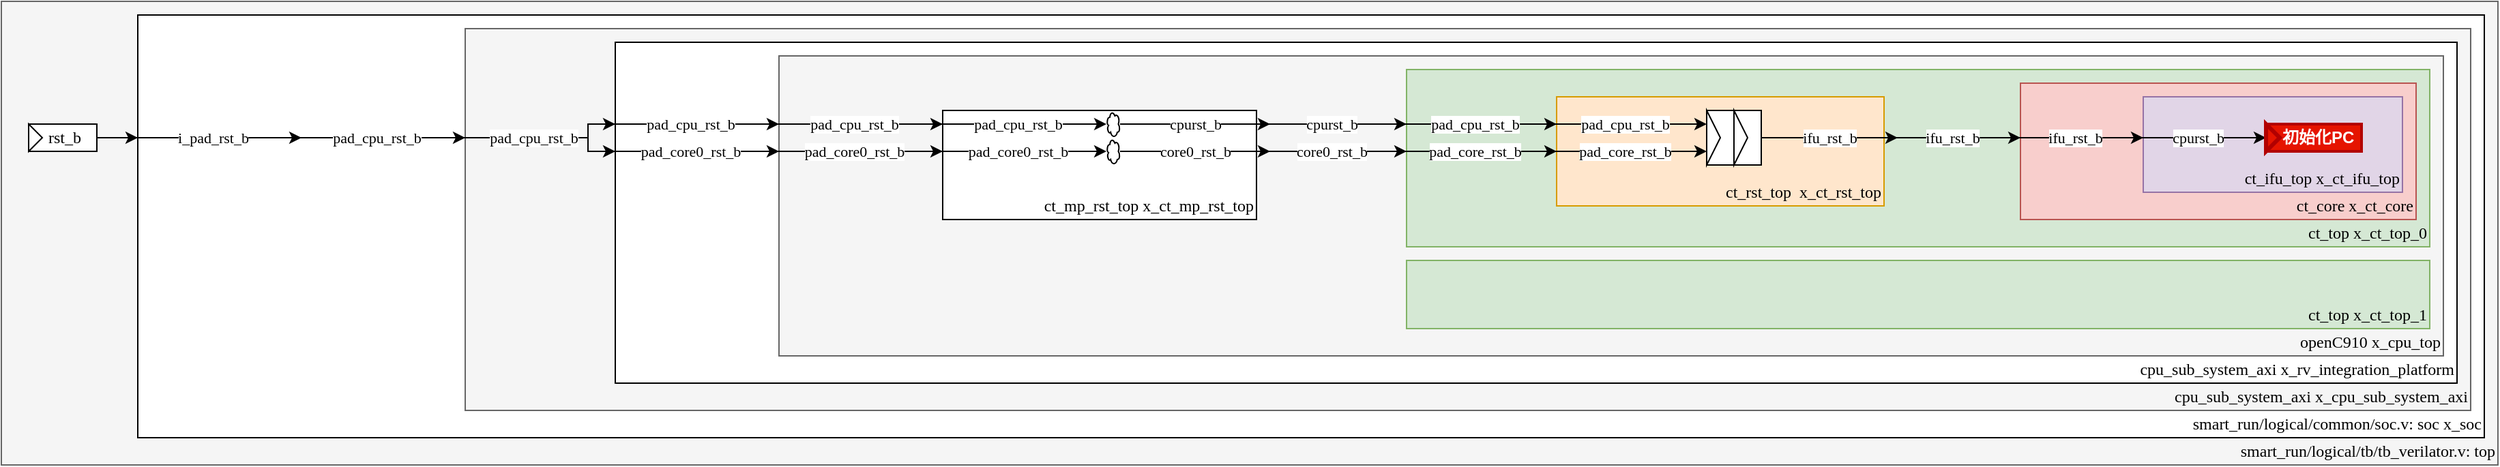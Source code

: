 <mxfile version="24.3.1" type="device">
  <diagram name="Page-1" id="-wSlq7OUx_sQ-0NJnqKV">
    <mxGraphModel dx="4573" dy="969" grid="1" gridSize="10" guides="0" tooltips="1" connect="0" arrows="0" fold="1" page="1" pageScale="1" pageWidth="3300" pageHeight="4681" math="0" shadow="0">
      <root>
        <mxCell id="0" />
        <mxCell id="1" parent="0" />
        <mxCell id="4IDGQpQeDP0Xl2C5tdxJ-37" value="" style="rounded=0;whiteSpace=wrap;html=1;fontFamily=mono;fillColor=#f5f5f5;fontColor=#333333;strokeColor=#666666;" vertex="1" parent="1">
          <mxGeometry x="-680" width="1830" height="340" as="geometry" />
        </mxCell>
        <mxCell id="4IDGQpQeDP0Xl2C5tdxJ-31" value="" style="rounded=0;whiteSpace=wrap;html=1;fontFamily=mono;" vertex="1" parent="1">
          <mxGeometry x="-580" y="10" width="1720" height="310" as="geometry" />
        </mxCell>
        <mxCell id="4IDGQpQeDP0Xl2C5tdxJ-27" value="" style="rounded=0;whiteSpace=wrap;html=1;fontFamily=mono;fillColor=#f5f5f5;fontColor=#333333;strokeColor=#666666;" vertex="1" parent="1">
          <mxGeometry x="-340" y="20" width="1470" height="280" as="geometry" />
        </mxCell>
        <mxCell id="4IDGQpQeDP0Xl2C5tdxJ-26" value="pad_cpu_rst_b" style="endArrow=classic;html=1;rounded=0;fontFamily=mono;" edge="1" parent="1">
          <mxGeometry width="50" height="50" relative="1" as="geometry">
            <mxPoint x="-360" y="100" as="sourcePoint" />
            <mxPoint x="-230" y="110" as="targetPoint" />
            <Array as="points">
              <mxPoint x="-250" y="100" />
              <mxPoint x="-250" y="110" />
            </Array>
          </mxGeometry>
        </mxCell>
        <mxCell id="4IDGQpQeDP0Xl2C5tdxJ-23" value="" style="rounded=0;whiteSpace=wrap;html=1;fontFamily=mono;" vertex="1" parent="1">
          <mxGeometry x="-230" y="30" width="1350" height="250" as="geometry" />
        </mxCell>
        <mxCell id="4IDGQpQeDP0Xl2C5tdxJ-10" value="" style="rounded=0;whiteSpace=wrap;html=1;fontFamily=mono;fillColor=#f5f5f5;fontColor=#333333;strokeColor=#666666;" vertex="1" parent="1">
          <mxGeometry x="-110" y="40" width="1220" height="220" as="geometry" />
        </mxCell>
        <mxCell id="4IDGQpQeDP0Xl2C5tdxJ-1" value="" style="rounded=0;whiteSpace=wrap;html=1;fontFamily=mono;" vertex="1" parent="1">
          <mxGeometry x="10" y="80" width="230" height="80" as="geometry" />
        </mxCell>
        <mxCell id="4IDGQpQeDP0Xl2C5tdxJ-4" value="core0_rst_b" style="endArrow=classic;html=1;rounded=0;endFill=1;fontFamily=mono;" edge="1" parent="1" source="4IDGQpQeDP0Xl2C5tdxJ-15">
          <mxGeometry width="50" height="50" relative="1" as="geometry">
            <mxPoint x="140.0" y="110" as="sourcePoint" />
            <mxPoint x="250" y="110" as="targetPoint" />
          </mxGeometry>
        </mxCell>
        <mxCell id="4IDGQpQeDP0Xl2C5tdxJ-5" value="cpurst_b" style="endArrow=classic;html=1;rounded=0;endFill=1;fontFamily=mono;" edge="1" parent="1" source="4IDGQpQeDP0Xl2C5tdxJ-14">
          <mxGeometry width="50" height="50" relative="1" as="geometry">
            <mxPoint x="140.0" y="90" as="sourcePoint" />
            <mxPoint x="250" y="90" as="targetPoint" />
          </mxGeometry>
        </mxCell>
        <mxCell id="4IDGQpQeDP0Xl2C5tdxJ-6" value="pad_core0_rst_b" style="endArrow=classic;html=1;rounded=0;fontFamily=mono;" edge="1" parent="1" target="4IDGQpQeDP0Xl2C5tdxJ-15">
          <mxGeometry width="50" height="50" relative="1" as="geometry">
            <mxPoint y="110" as="sourcePoint" />
            <mxPoint x="130.0" y="110" as="targetPoint" />
          </mxGeometry>
        </mxCell>
        <mxCell id="4IDGQpQeDP0Xl2C5tdxJ-8" value="pad_cpu_rst_b" style="endArrow=classic;html=1;rounded=0;fontFamily=mono;" edge="1" target="4IDGQpQeDP0Xl2C5tdxJ-14" parent="1">
          <mxGeometry width="50" height="50" relative="1" as="geometry">
            <mxPoint y="90" as="sourcePoint" />
            <mxPoint x="130.0" y="90" as="targetPoint" />
          </mxGeometry>
        </mxCell>
        <mxCell id="4IDGQpQeDP0Xl2C5tdxJ-11" value="openC910 x_cpu_top" style="text;html=1;align=right;verticalAlign=middle;whiteSpace=wrap;rounded=0;fontFamily=mono;" vertex="1" parent="1">
          <mxGeometry x="970" y="240" width="140" height="20" as="geometry" />
        </mxCell>
        <mxCell id="4IDGQpQeDP0Xl2C5tdxJ-13" value="&lt;span style=&quot;text-wrap: nowrap;&quot;&gt;ct_mp_rst_top&amp;nbsp;x_ct_mp_rst_top&lt;/span&gt;" style="text;html=1;align=right;verticalAlign=middle;whiteSpace=wrap;rounded=0;fontFamily=mono;" vertex="1" parent="1">
          <mxGeometry x="20" y="140" width="220" height="20" as="geometry" />
        </mxCell>
        <mxCell id="4IDGQpQeDP0Xl2C5tdxJ-14" value="" style="ellipse;shape=cloud;whiteSpace=wrap;html=1;fontFamily=mono;" vertex="1" parent="1">
          <mxGeometry x="130" y="80" width="10" height="20" as="geometry" />
        </mxCell>
        <mxCell id="4IDGQpQeDP0Xl2C5tdxJ-15" value="" style="ellipse;shape=cloud;whiteSpace=wrap;html=1;fontFamily=mono;" vertex="1" parent="1">
          <mxGeometry x="130" y="100" width="10" height="20" as="geometry" />
        </mxCell>
        <mxCell id="4IDGQpQeDP0Xl2C5tdxJ-16" value="pad_cpu_rst_b" style="endArrow=classic;html=1;rounded=0;fontFamily=mono;" edge="1" parent="1">
          <mxGeometry width="50" height="50" relative="1" as="geometry">
            <mxPoint x="-120" y="90" as="sourcePoint" />
            <mxPoint x="10" y="90" as="targetPoint" />
          </mxGeometry>
        </mxCell>
        <mxCell id="4IDGQpQeDP0Xl2C5tdxJ-17" value="pad_core0_rst_b" style="endArrow=classic;html=1;rounded=0;fontFamily=mono;" edge="1" parent="1">
          <mxGeometry width="50" height="50" relative="1" as="geometry">
            <mxPoint x="-120" y="110" as="sourcePoint" />
            <mxPoint x="10" y="110" as="targetPoint" />
          </mxGeometry>
        </mxCell>
        <mxCell id="4IDGQpQeDP0Xl2C5tdxJ-21" value="pad_cpu_rst_b" style="endArrow=classic;html=1;rounded=0;fontFamily=mono;" edge="1" parent="1">
          <mxGeometry width="50" height="50" relative="1" as="geometry">
            <mxPoint x="-240" y="90" as="sourcePoint" />
            <mxPoint x="-110" y="90" as="targetPoint" />
          </mxGeometry>
        </mxCell>
        <mxCell id="4IDGQpQeDP0Xl2C5tdxJ-22" value="pad_core0_rst_b" style="endArrow=classic;html=1;rounded=0;fontFamily=mono;" edge="1" parent="1">
          <mxGeometry width="50" height="50" relative="1" as="geometry">
            <mxPoint x="-240" y="110" as="sourcePoint" />
            <mxPoint x="-110" y="110" as="targetPoint" />
          </mxGeometry>
        </mxCell>
        <mxCell id="4IDGQpQeDP0Xl2C5tdxJ-24" value="cpu_sub_system_axi&amp;nbsp;x_rv_integration_platform" style="text;html=1;align=right;verticalAlign=middle;whiteSpace=wrap;rounded=0;fontFamily=mono;" vertex="1" parent="1">
          <mxGeometry x="780" y="260" width="340" height="20" as="geometry" />
        </mxCell>
        <mxCell id="4IDGQpQeDP0Xl2C5tdxJ-25" value="pad_cpu_rst_b" style="endArrow=classic;html=1;rounded=0;fontFamily=mono;" edge="1" parent="1">
          <mxGeometry width="50" height="50" relative="1" as="geometry">
            <mxPoint x="-360" y="100" as="sourcePoint" />
            <mxPoint x="-230" y="90" as="targetPoint" />
            <Array as="points">
              <mxPoint x="-250" y="100" />
              <mxPoint x="-250" y="90" />
            </Array>
          </mxGeometry>
        </mxCell>
        <mxCell id="4IDGQpQeDP0Xl2C5tdxJ-28" value="cpu_sub_system_axi&amp;nbsp;x_cpu_sub_system_axi" style="text;html=1;align=right;verticalAlign=middle;whiteSpace=wrap;rounded=0;fontFamily=mono;" vertex="1" parent="1">
          <mxGeometry x="790" y="280" width="340" height="20" as="geometry" />
        </mxCell>
        <mxCell id="4IDGQpQeDP0Xl2C5tdxJ-29" value="pad_cpu_rst_b" style="endArrow=classic;html=1;rounded=0;fontFamily=mono;" edge="1" parent="1">
          <mxGeometry width="50" height="50" relative="1" as="geometry">
            <mxPoint x="-470" y="100" as="sourcePoint" />
            <mxPoint x="-340" y="100" as="targetPoint" />
          </mxGeometry>
        </mxCell>
        <mxCell id="4IDGQpQeDP0Xl2C5tdxJ-30" value="i_pad_rst_b" style="endArrow=classic;html=1;rounded=0;fontFamily=mono;" edge="1" parent="1">
          <mxGeometry width="50" height="50" relative="1" as="geometry">
            <mxPoint x="-590" y="100" as="sourcePoint" />
            <mxPoint x="-460" y="100" as="targetPoint" />
          </mxGeometry>
        </mxCell>
        <mxCell id="4IDGQpQeDP0Xl2C5tdxJ-32" value="smart_run/logical/common/soc.v: soc x_soc" style="text;html=1;align=right;verticalAlign=middle;whiteSpace=wrap;rounded=0;fontFamily=mono;" vertex="1" parent="1">
          <mxGeometry x="800" y="300" width="340" height="20" as="geometry" />
        </mxCell>
        <mxCell id="4IDGQpQeDP0Xl2C5tdxJ-33" value="" style="endArrow=classic;html=1;rounded=0;fontFamily=mono;" edge="1" parent="1" source="4IDGQpQeDP0Xl2C5tdxJ-35">
          <mxGeometry width="50" height="50" relative="1" as="geometry">
            <mxPoint x="-640" y="100" as="sourcePoint" />
            <mxPoint x="-580" y="100" as="targetPoint" />
          </mxGeometry>
        </mxCell>
        <mxCell id="4IDGQpQeDP0Xl2C5tdxJ-35" value="&amp;nbsp;rst_b" style="rounded=0;whiteSpace=wrap;html=1;fontFamily=mono;" vertex="1" parent="1">
          <mxGeometry x="-660" y="90" width="50" height="20" as="geometry" />
        </mxCell>
        <mxCell id="4IDGQpQeDP0Xl2C5tdxJ-36" value="" style="triangle;whiteSpace=wrap;html=1;fontFamily=mono;" vertex="1" parent="1">
          <mxGeometry x="-660" y="90" width="10" height="20" as="geometry" />
        </mxCell>
        <mxCell id="4IDGQpQeDP0Xl2C5tdxJ-38" value="smart_run/logical/tb/tb_verilator.v: top" style="text;html=1;align=right;verticalAlign=middle;whiteSpace=wrap;rounded=0;fontFamily=mono;" vertex="1" parent="1">
          <mxGeometry x="810" y="320" width="340" height="20" as="geometry" />
        </mxCell>
        <mxCell id="4IDGQpQeDP0Xl2C5tdxJ-39" value="" style="rounded=0;whiteSpace=wrap;html=1;fontFamily=mono;fillColor=#d5e8d4;strokeColor=#82b366;" vertex="1" parent="1">
          <mxGeometry x="350" y="50" width="750" height="130" as="geometry" />
        </mxCell>
        <mxCell id="4IDGQpQeDP0Xl2C5tdxJ-41" value="ct_top x_ct_top_0" style="text;html=1;align=right;verticalAlign=middle;whiteSpace=wrap;rounded=0;fontFamily=mono;" vertex="1" parent="1">
          <mxGeometry x="960" y="160" width="140" height="20" as="geometry" />
        </mxCell>
        <mxCell id="4IDGQpQeDP0Xl2C5tdxJ-42" value="" style="rounded=0;whiteSpace=wrap;html=1;fontFamily=mono;fillColor=#d5e8d4;strokeColor=#82b366;" vertex="1" parent="1">
          <mxGeometry x="350" y="190" width="750" height="50" as="geometry" />
        </mxCell>
        <mxCell id="4IDGQpQeDP0Xl2C5tdxJ-43" value="ct_top x_ct_top_1" style="text;html=1;align=right;verticalAlign=middle;whiteSpace=wrap;rounded=0;fontFamily=mono;" vertex="1" parent="1">
          <mxGeometry x="960" y="220" width="140" height="20" as="geometry" />
        </mxCell>
        <mxCell id="4IDGQpQeDP0Xl2C5tdxJ-44" value="pad_core_rst_b" style="endArrow=classic;html=1;rounded=0;endFill=1;fontFamily=mono;" edge="1" parent="1">
          <mxGeometry width="50" height="50" relative="1" as="geometry">
            <mxPoint x="340" y="110" as="sourcePoint" />
            <mxPoint x="460" y="110" as="targetPoint" />
          </mxGeometry>
        </mxCell>
        <mxCell id="4IDGQpQeDP0Xl2C5tdxJ-45" value="pad_cpu_rst_b" style="endArrow=classic;html=1;rounded=0;endFill=1;fontFamily=mono;" edge="1" parent="1">
          <mxGeometry width="50" height="50" relative="1" as="geometry">
            <mxPoint x="340" y="90" as="sourcePoint" />
            <mxPoint x="460" y="90" as="targetPoint" />
          </mxGeometry>
        </mxCell>
        <mxCell id="4IDGQpQeDP0Xl2C5tdxJ-46" value="" style="rounded=0;whiteSpace=wrap;html=1;fontFamily=mono;fillColor=#ffe6cc;strokeColor=#d79b00;" vertex="1" parent="1">
          <mxGeometry x="460" y="70" width="240" height="80" as="geometry" />
        </mxCell>
        <mxCell id="4IDGQpQeDP0Xl2C5tdxJ-47" value="pad_cpu_rst_b" style="endArrow=classic;html=1;rounded=0;endFill=1;fontFamily=mono;" edge="1" parent="1">
          <mxGeometry width="50" height="50" relative="1" as="geometry">
            <mxPoint x="450" y="90" as="sourcePoint" />
            <mxPoint x="570" y="90" as="targetPoint" />
          </mxGeometry>
        </mxCell>
        <mxCell id="4IDGQpQeDP0Xl2C5tdxJ-48" value="pad_core_rst_b" style="endArrow=classic;html=1;rounded=0;endFill=1;fontFamily=mono;" edge="1" parent="1">
          <mxGeometry width="50" height="50" relative="1" as="geometry">
            <mxPoint x="450" y="110" as="sourcePoint" />
            <mxPoint x="570" y="110" as="targetPoint" />
          </mxGeometry>
        </mxCell>
        <mxCell id="4IDGQpQeDP0Xl2C5tdxJ-49" value="ct_rst_top&amp;nbsp; x_ct_rst_top" style="text;html=1;align=right;verticalAlign=middle;whiteSpace=wrap;rounded=0;fontFamily=mono;" vertex="1" parent="1">
          <mxGeometry x="510" y="130" width="190" height="20" as="geometry" />
        </mxCell>
        <mxCell id="4IDGQpQeDP0Xl2C5tdxJ-50" value="" style="rounded=0;whiteSpace=wrap;html=1;" vertex="1" parent="1">
          <mxGeometry x="570" y="80" width="20" height="40" as="geometry" />
        </mxCell>
        <mxCell id="4IDGQpQeDP0Xl2C5tdxJ-51" value="" style="triangle;whiteSpace=wrap;html=1;" vertex="1" parent="1">
          <mxGeometry x="570" y="80" width="10" height="40" as="geometry" />
        </mxCell>
        <mxCell id="4IDGQpQeDP0Xl2C5tdxJ-53" value="" style="rounded=0;whiteSpace=wrap;html=1;" vertex="1" parent="1">
          <mxGeometry x="590" y="80" width="20" height="40" as="geometry" />
        </mxCell>
        <mxCell id="4IDGQpQeDP0Xl2C5tdxJ-52" value="" style="triangle;whiteSpace=wrap;html=1;" vertex="1" parent="1">
          <mxGeometry x="590" y="80" width="10" height="40" as="geometry" />
        </mxCell>
        <mxCell id="4IDGQpQeDP0Xl2C5tdxJ-55" value="ifu_rst_b" style="endArrow=classic;html=1;rounded=0;endFill=1;fontFamily=mono;" edge="1" parent="1">
          <mxGeometry width="50" height="50" relative="1" as="geometry">
            <mxPoint x="610" y="100" as="sourcePoint" />
            <mxPoint x="710" y="100" as="targetPoint" />
          </mxGeometry>
        </mxCell>
        <mxCell id="4IDGQpQeDP0Xl2C5tdxJ-56" value="" style="rounded=0;whiteSpace=wrap;html=1;fontFamily=mono;fillColor=#f8cecc;strokeColor=#b85450;" vertex="1" parent="1">
          <mxGeometry x="800" y="60" width="290" height="100" as="geometry" />
        </mxCell>
        <mxCell id="4IDGQpQeDP0Xl2C5tdxJ-57" value="ct_core x_ct_core" style="text;html=1;align=right;verticalAlign=middle;whiteSpace=wrap;rounded=0;fontFamily=mono;" vertex="1" parent="1">
          <mxGeometry x="940" y="140" width="150" height="20" as="geometry" />
        </mxCell>
        <mxCell id="4IDGQpQeDP0Xl2C5tdxJ-58" value="ifu_rst_b" style="endArrow=classic;html=1;rounded=0;endFill=1;fontFamily=mono;" edge="1" parent="1">
          <mxGeometry width="50" height="50" relative="1" as="geometry">
            <mxPoint x="790" y="100" as="sourcePoint" />
            <mxPoint x="890" y="100" as="targetPoint" />
          </mxGeometry>
        </mxCell>
        <mxCell id="4IDGQpQeDP0Xl2C5tdxJ-59" value="" style="rounded=0;whiteSpace=wrap;html=1;fontFamily=mono;fillColor=#e1d5e7;strokeColor=#9673a6;" vertex="1" parent="1">
          <mxGeometry x="890" y="70" width="190" height="70" as="geometry" />
        </mxCell>
        <mxCell id="4IDGQpQeDP0Xl2C5tdxJ-60" value="ct_ifu_top x_ct_ifu_top" style="text;html=1;align=right;verticalAlign=middle;whiteSpace=wrap;rounded=0;fontFamily=mono;" vertex="1" parent="1">
          <mxGeometry x="900" y="120" width="180" height="20" as="geometry" />
        </mxCell>
        <mxCell id="4IDGQpQeDP0Xl2C5tdxJ-62" value="cpurst_b" style="endArrow=classic;html=1;rounded=0;endFill=1;fontFamily=mono;" edge="1" parent="1">
          <mxGeometry width="50" height="50" relative="1" as="geometry">
            <mxPoint x="880" y="100" as="sourcePoint" />
            <mxPoint x="980" y="100" as="targetPoint" />
          </mxGeometry>
        </mxCell>
        <mxCell id="4IDGQpQeDP0Xl2C5tdxJ-63" value="cpurst_b" style="endArrow=classic;html=1;rounded=0;endFill=1;fontFamily=mono;" edge="1" parent="1">
          <mxGeometry width="50" height="50" relative="1" as="geometry">
            <mxPoint x="240" y="90" as="sourcePoint" />
            <mxPoint x="350" y="90" as="targetPoint" />
          </mxGeometry>
        </mxCell>
        <mxCell id="4IDGQpQeDP0Xl2C5tdxJ-64" value="core0_rst_b" style="endArrow=classic;html=1;rounded=0;endFill=1;fontFamily=mono;" edge="1" parent="1">
          <mxGeometry width="50" height="50" relative="1" as="geometry">
            <mxPoint x="240" y="110" as="sourcePoint" />
            <mxPoint x="350" y="110" as="targetPoint" />
          </mxGeometry>
        </mxCell>
        <mxCell id="4IDGQpQeDP0Xl2C5tdxJ-65" value="ifu_rst_b" style="endArrow=classic;html=1;rounded=0;endFill=1;fontFamily=mono;" edge="1" parent="1">
          <mxGeometry width="50" height="50" relative="1" as="geometry">
            <mxPoint x="700" y="100" as="sourcePoint" />
            <mxPoint x="800" y="100" as="targetPoint" />
          </mxGeometry>
        </mxCell>
        <mxCell id="4IDGQpQeDP0Xl2C5tdxJ-66" value="&lt;b&gt;&amp;nbsp; 初始化PC&lt;/b&gt;" style="rounded=0;whiteSpace=wrap;html=1;strokeWidth=2;fillColor=#e51400;strokeColor=#B20000;fontColor=#ffffff;" vertex="1" parent="1">
          <mxGeometry x="980" y="90" width="70" height="20" as="geometry" />
        </mxCell>
        <mxCell id="4IDGQpQeDP0Xl2C5tdxJ-67" value="" style="triangle;whiteSpace=wrap;html=1;strokeWidth=3;fillColor=#e51400;fontColor=#ffffff;strokeColor=#B20000;" vertex="1" parent="1">
          <mxGeometry x="980" y="90" width="10" height="20" as="geometry" />
        </mxCell>
      </root>
    </mxGraphModel>
  </diagram>
</mxfile>
